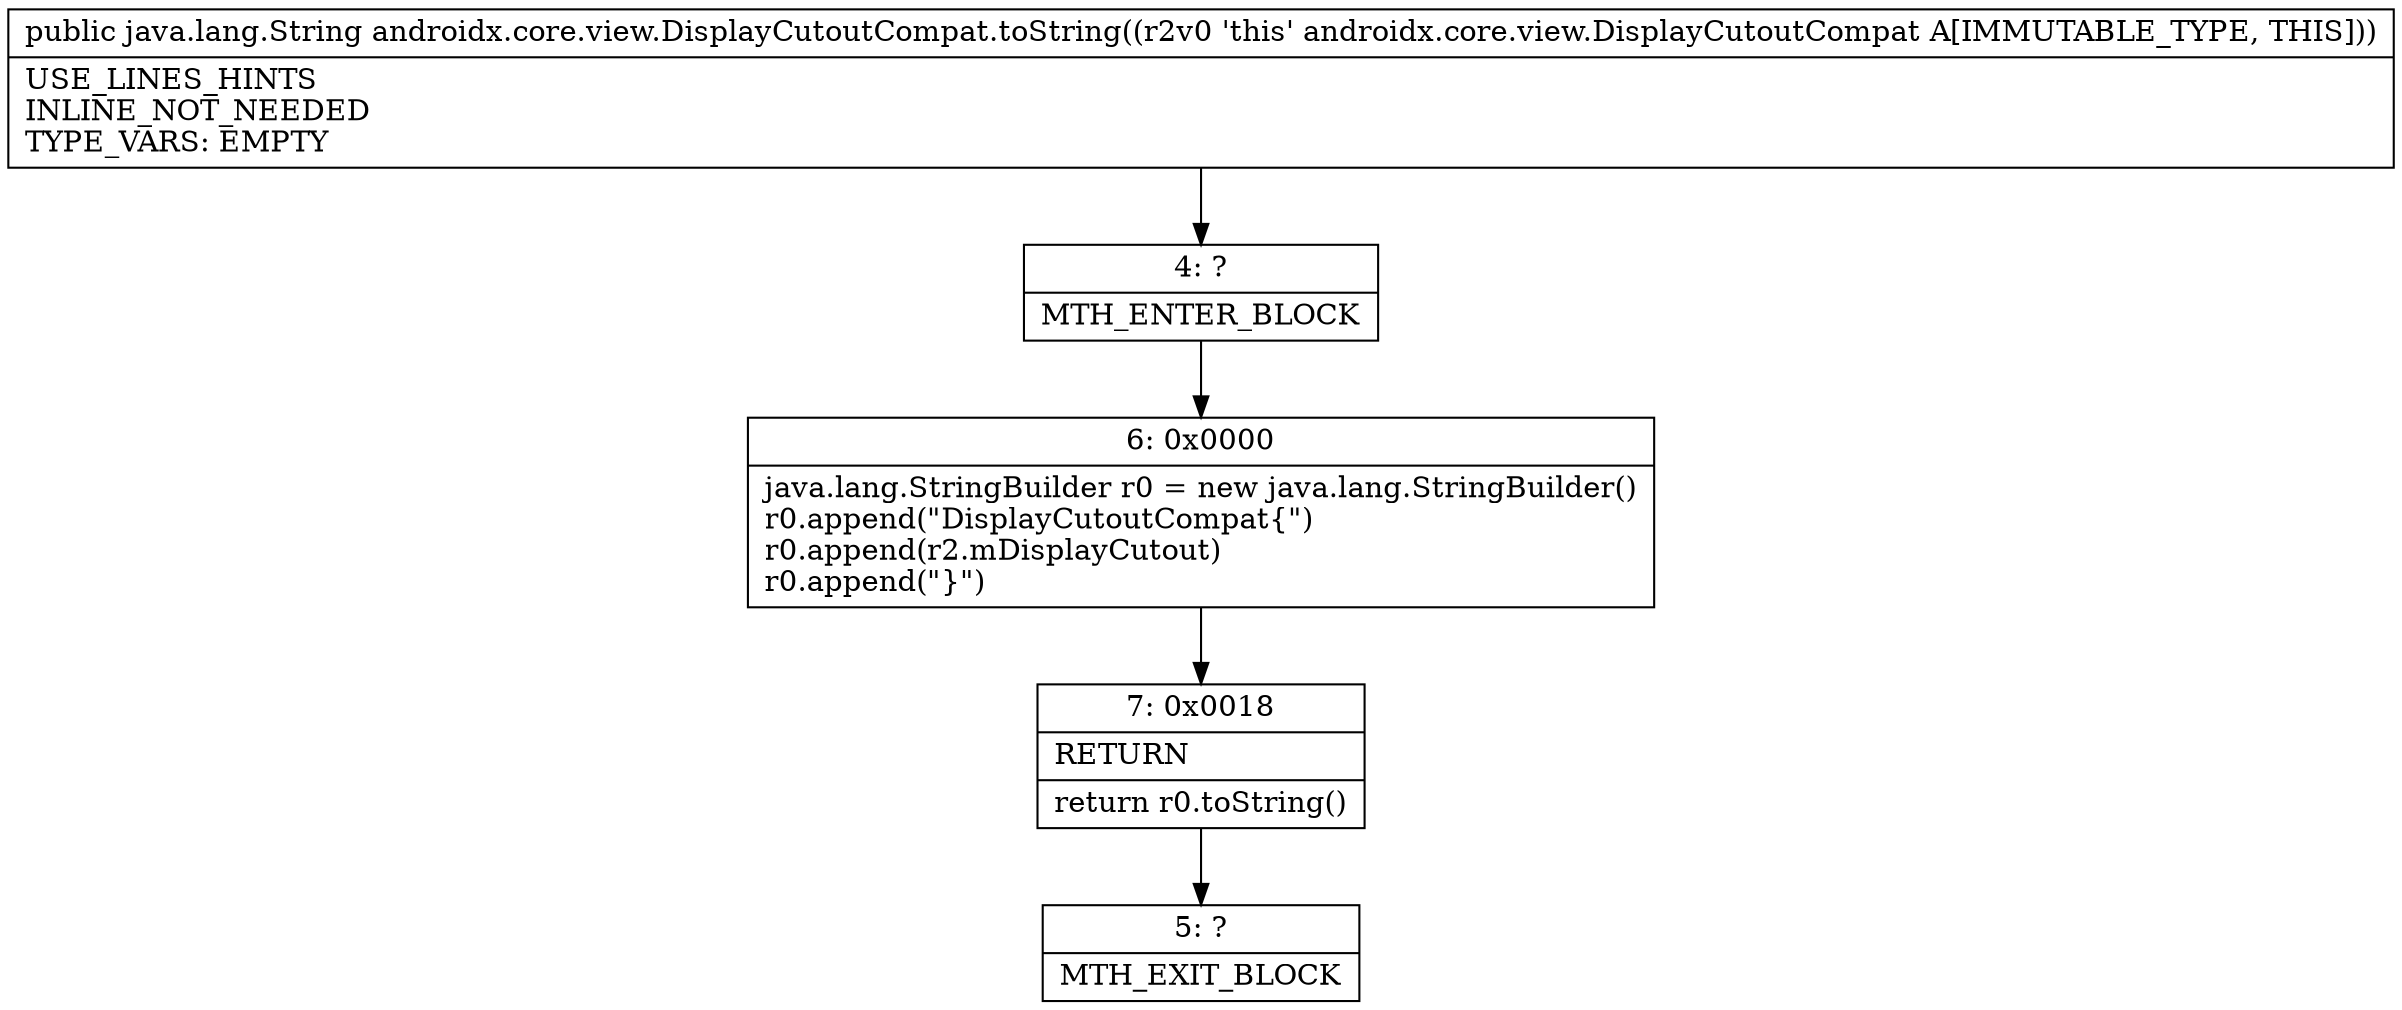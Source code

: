 digraph "CFG forandroidx.core.view.DisplayCutoutCompat.toString()Ljava\/lang\/String;" {
Node_4 [shape=record,label="{4\:\ ?|MTH_ENTER_BLOCK\l}"];
Node_6 [shape=record,label="{6\:\ 0x0000|java.lang.StringBuilder r0 = new java.lang.StringBuilder()\lr0.append(\"DisplayCutoutCompat\{\")\lr0.append(r2.mDisplayCutout)\lr0.append(\"\}\")\l}"];
Node_7 [shape=record,label="{7\:\ 0x0018|RETURN\l|return r0.toString()\l}"];
Node_5 [shape=record,label="{5\:\ ?|MTH_EXIT_BLOCK\l}"];
MethodNode[shape=record,label="{public java.lang.String androidx.core.view.DisplayCutoutCompat.toString((r2v0 'this' androidx.core.view.DisplayCutoutCompat A[IMMUTABLE_TYPE, THIS]))  | USE_LINES_HINTS\lINLINE_NOT_NEEDED\lTYPE_VARS: EMPTY\l}"];
MethodNode -> Node_4;Node_4 -> Node_6;
Node_6 -> Node_7;
Node_7 -> Node_5;
}

